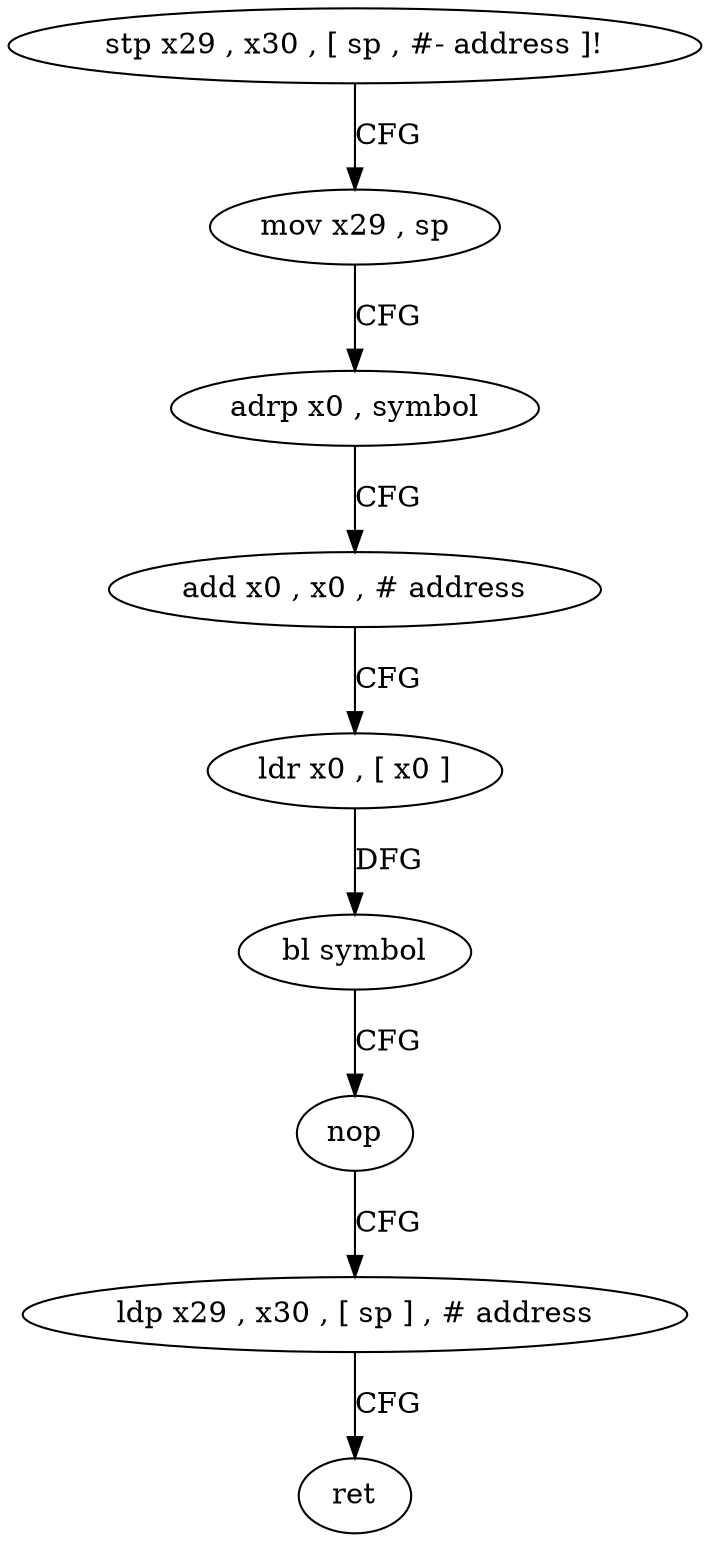 digraph "func" {
"4213776" [label = "stp x29 , x30 , [ sp , #- address ]!" ]
"4213780" [label = "mov x29 , sp" ]
"4213784" [label = "adrp x0 , symbol" ]
"4213788" [label = "add x0 , x0 , # address" ]
"4213792" [label = "ldr x0 , [ x0 ]" ]
"4213796" [label = "bl symbol" ]
"4213800" [label = "nop" ]
"4213804" [label = "ldp x29 , x30 , [ sp ] , # address" ]
"4213808" [label = "ret" ]
"4213776" -> "4213780" [ label = "CFG" ]
"4213780" -> "4213784" [ label = "CFG" ]
"4213784" -> "4213788" [ label = "CFG" ]
"4213788" -> "4213792" [ label = "CFG" ]
"4213792" -> "4213796" [ label = "DFG" ]
"4213796" -> "4213800" [ label = "CFG" ]
"4213800" -> "4213804" [ label = "CFG" ]
"4213804" -> "4213808" [ label = "CFG" ]
}
